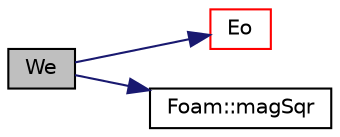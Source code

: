 digraph "We"
{
  bgcolor="transparent";
  edge [fontname="Helvetica",fontsize="10",labelfontname="Helvetica",labelfontsize="10"];
  node [fontname="Helvetica",fontsize="10",shape=record];
  rankdir="LR";
  Node1 [label="We",height=0.2,width=0.4,color="black", fillcolor="grey75", style="filled", fontcolor="black"];
  Node1 -> Node2 [color="midnightblue",fontsize="10",style="solid",fontname="Helvetica"];
  Node2 [label="Eo",height=0.2,width=0.4,color="red",URL="$a01233.html#a27912c77f73dddbb21085b2a15e83f9a",tooltip="Eotvos number. "];
  Node1 -> Node3 [color="midnightblue",fontsize="10",style="solid",fontname="Helvetica"];
  Node3 [label="Foam::magSqr",height=0.2,width=0.4,color="black",URL="$a10733.html#ae6fff2c6981e6d9618aa5038e69def6e"];
}
